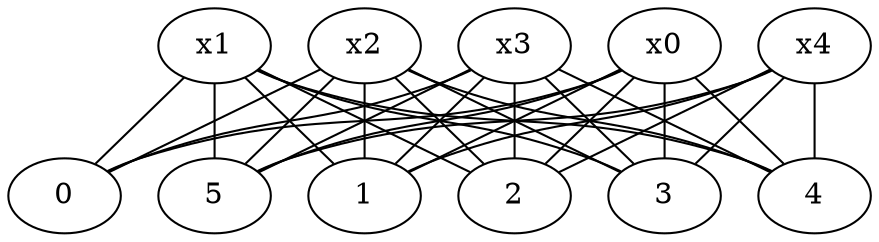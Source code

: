 graph {
    0x0 []
    0x1 []
    0x2 []
    0x3 []
    0x4 []
    1x4 []
    2x4 []
    3x4 []
    4x4 []
    5x4 []
    1x3 []
    2x3 []
    3x3 []
    4x3 []
    5x3 []
    1x2 []
    2x2 []
    3x2 []
    4x2 []
    5x2 []
    1x1 []
    2x1 []
    3x1 []
    4x1 []
    5x1 []
    1x0 []
    2x0 []
    3x0 []
    4x0 []
    5x0 []
    0x0 -- 0x1
    0x1 -- 0x2
    0x2 -- 0x3
    0x3 -- 0x4
    0x4 -- 1x4
    1x4 -- 2x4
    2x4 -- 3x4
    3x4 -- 4x4
    4x4 -- 5x4
    0x3 -- 1x3
    1x3 -- 2x3
    2x3 -- 3x3
    3x3 -- 4x3
    4x3 -- 5x3
    0x2 -- 1x2
    1x2 -- 2x2
    2x2 -- 3x2
    3x2 -- 4x2
    4x2 -- 5x2
    0x1 -- 1x1
    1x1 -- 2x1
    2x1 -- 3x1
    3x1 -- 4x1
    4x1 -- 5x1
    0x0 -- 1x0
    1x0 -- 2x0
    2x0 -- 3x0
    3x0 -- 4x0
    4x0 -- 5x0
}
